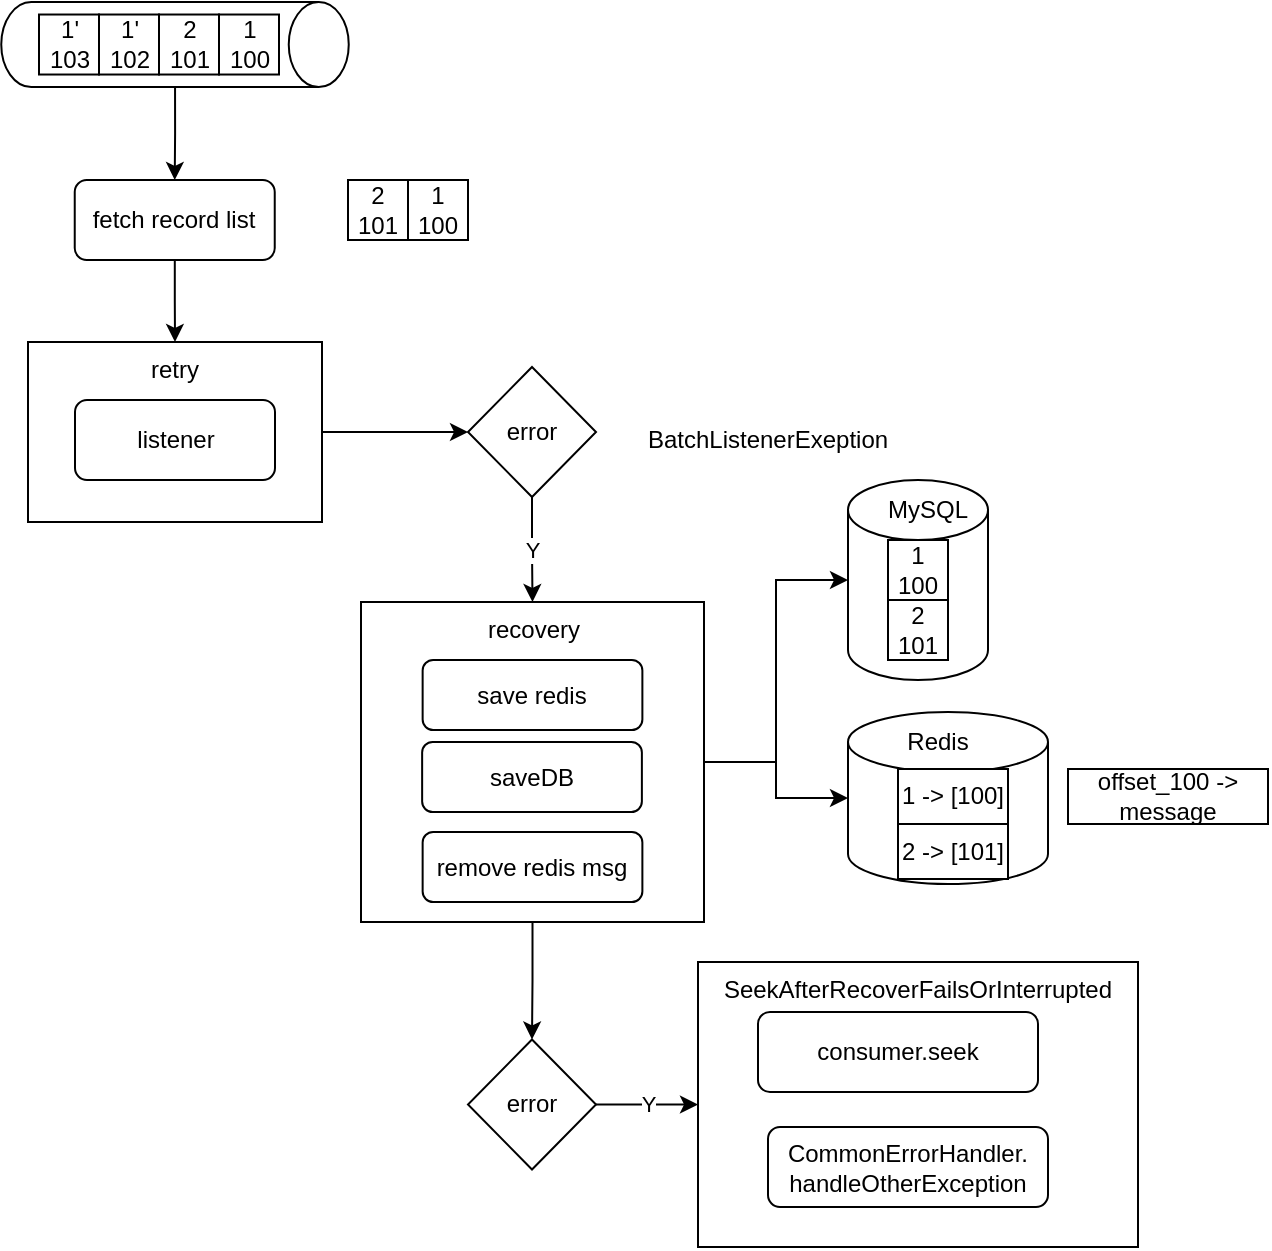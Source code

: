 <mxfile version="26.1.1">
  <diagram name="第 1 页" id="O6liCrvr6T_qjz66huat">
    <mxGraphModel dx="1817" dy="739" grid="1" gridSize="10" guides="1" tooltips="1" connect="1" arrows="1" fold="1" page="1" pageScale="1" pageWidth="827" pageHeight="1169" math="0" shadow="0">
      <root>
        <mxCell id="0" />
        <mxCell id="1" parent="0" />
        <mxCell id="ls6p_8hV20rsziK436bs-19" style="edgeStyle=orthogonalEdgeStyle;rounded=0;orthogonalLoop=1;jettySize=auto;html=1;entryX=0.5;entryY=0;entryDx=0;entryDy=0;" edge="1" parent="1" source="ls6p_8hV20rsziK436bs-1" target="ls6p_8hV20rsziK436bs-18">
          <mxGeometry relative="1" as="geometry" />
        </mxCell>
        <mxCell id="ls6p_8hV20rsziK436bs-1" value="" style="shape=cylinder3;whiteSpace=wrap;html=1;boundedLbl=1;backgroundOutline=1;size=15;rotation=90;" vertex="1" parent="1">
          <mxGeometry x="12.25" y="144.38" width="42.5" height="173.75" as="geometry" />
        </mxCell>
        <mxCell id="ls6p_8hV20rsziK436bs-2" value="1&lt;div&gt;100&lt;/div&gt;" style="rounded=0;whiteSpace=wrap;html=1;" vertex="1" parent="1">
          <mxGeometry x="55.5" y="216.26" width="30" height="30" as="geometry" />
        </mxCell>
        <mxCell id="ls6p_8hV20rsziK436bs-3" value="2&lt;br&gt;&lt;div&gt;101&lt;/div&gt;" style="rounded=0;whiteSpace=wrap;html=1;" vertex="1" parent="1">
          <mxGeometry x="25.5" y="216.26" width="30" height="30" as="geometry" />
        </mxCell>
        <mxCell id="ls6p_8hV20rsziK436bs-4" value="1&#39;&lt;br&gt;&lt;div&gt;102&lt;/div&gt;" style="rounded=0;whiteSpace=wrap;html=1;" vertex="1" parent="1">
          <mxGeometry x="-4.5" y="216.26" width="30" height="30" as="geometry" />
        </mxCell>
        <mxCell id="ls6p_8hV20rsziK436bs-5" value="1&#39;&lt;br&gt;&lt;div&gt;103&lt;/div&gt;" style="rounded=0;whiteSpace=wrap;html=1;" vertex="1" parent="1">
          <mxGeometry x="-34.5" y="216.26" width="30" height="30" as="geometry" />
        </mxCell>
        <mxCell id="ls6p_8hV20rsziK436bs-6" value="1&lt;div&gt;100&lt;/div&gt;" style="rounded=0;whiteSpace=wrap;html=1;" vertex="1" parent="1">
          <mxGeometry x="150" y="299" width="30" height="30" as="geometry" />
        </mxCell>
        <mxCell id="ls6p_8hV20rsziK436bs-7" value="2&lt;br&gt;&lt;div&gt;101&lt;/div&gt;" style="rounded=0;whiteSpace=wrap;html=1;" vertex="1" parent="1">
          <mxGeometry x="120" y="299" width="30" height="30" as="geometry" />
        </mxCell>
        <mxCell id="ls6p_8hV20rsziK436bs-17" value="" style="shape=cylinder3;whiteSpace=wrap;html=1;boundedLbl=1;backgroundOutline=1;size=15;" vertex="1" parent="1">
          <mxGeometry x="370" y="449" width="70" height="100" as="geometry" />
        </mxCell>
        <mxCell id="ls6p_8hV20rsziK436bs-25" style="edgeStyle=orthogonalEdgeStyle;rounded=0;orthogonalLoop=1;jettySize=auto;html=1;entryX=0.5;entryY=0;entryDx=0;entryDy=0;" edge="1" parent="1" source="ls6p_8hV20rsziK436bs-18" target="ls6p_8hV20rsziK436bs-22">
          <mxGeometry relative="1" as="geometry" />
        </mxCell>
        <mxCell id="ls6p_8hV20rsziK436bs-18" value="fetch record list" style="rounded=1;whiteSpace=wrap;html=1;" vertex="1" parent="1">
          <mxGeometry x="-16.63" y="299" width="100" height="40" as="geometry" />
        </mxCell>
        <mxCell id="ls6p_8hV20rsziK436bs-29" style="edgeStyle=orthogonalEdgeStyle;rounded=0;orthogonalLoop=1;jettySize=auto;html=1;entryX=0;entryY=0.5;entryDx=0;entryDy=0;" edge="1" parent="1" source="ls6p_8hV20rsziK436bs-22" target="ls6p_8hV20rsziK436bs-28">
          <mxGeometry relative="1" as="geometry" />
        </mxCell>
        <mxCell id="ls6p_8hV20rsziK436bs-22" value="retry" style="rounded=0;whiteSpace=wrap;html=1;verticalAlign=top;" vertex="1" parent="1">
          <mxGeometry x="-40" y="380" width="147" height="90" as="geometry" />
        </mxCell>
        <mxCell id="ls6p_8hV20rsziK436bs-23" value="listener" style="rounded=1;whiteSpace=wrap;html=1;" vertex="1" parent="1">
          <mxGeometry x="-16.5" y="409" width="100" height="40" as="geometry" />
        </mxCell>
        <mxCell id="ls6p_8hV20rsziK436bs-32" style="edgeStyle=orthogonalEdgeStyle;rounded=0;orthogonalLoop=1;jettySize=auto;html=1;" edge="1" parent="1" source="ls6p_8hV20rsziK436bs-26" target="ls6p_8hV20rsziK436bs-17">
          <mxGeometry relative="1" as="geometry" />
        </mxCell>
        <mxCell id="ls6p_8hV20rsziK436bs-41" style="edgeStyle=orthogonalEdgeStyle;rounded=0;orthogonalLoop=1;jettySize=auto;html=1;" edge="1" parent="1" source="ls6p_8hV20rsziK436bs-26" target="ls6p_8hV20rsziK436bs-35">
          <mxGeometry relative="1" as="geometry" />
        </mxCell>
        <mxCell id="ls6p_8hV20rsziK436bs-26" value="recovery" style="rounded=0;whiteSpace=wrap;html=1;verticalAlign=top;" vertex="1" parent="1">
          <mxGeometry x="126.5" y="510" width="171.5" height="160" as="geometry" />
        </mxCell>
        <mxCell id="ls6p_8hV20rsziK436bs-27" value="saveDB" style="rounded=1;whiteSpace=wrap;html=1;" vertex="1" parent="1">
          <mxGeometry x="157.07" y="580" width="109.87" height="35" as="geometry" />
        </mxCell>
        <mxCell id="ls6p_8hV20rsziK436bs-31" value="Y" style="edgeStyle=orthogonalEdgeStyle;rounded=0;orthogonalLoop=1;jettySize=auto;html=1;entryX=0.5;entryY=0;entryDx=0;entryDy=0;" edge="1" parent="1" source="ls6p_8hV20rsziK436bs-28" target="ls6p_8hV20rsziK436bs-26">
          <mxGeometry relative="1" as="geometry" />
        </mxCell>
        <mxCell id="ls6p_8hV20rsziK436bs-28" value="error" style="rhombus;whiteSpace=wrap;html=1;" vertex="1" parent="1">
          <mxGeometry x="180" y="392.5" width="64" height="65" as="geometry" />
        </mxCell>
        <mxCell id="ls6p_8hV20rsziK436bs-30" value="BatchListenerExeption" style="text;html=1;align=center;verticalAlign=middle;whiteSpace=wrap;rounded=0;" vertex="1" parent="1">
          <mxGeometry x="300" y="414" width="60" height="30" as="geometry" />
        </mxCell>
        <mxCell id="ls6p_8hV20rsziK436bs-33" value="1&lt;div&gt;100&lt;/div&gt;" style="rounded=0;whiteSpace=wrap;html=1;" vertex="1" parent="1">
          <mxGeometry x="390" y="479" width="30" height="30" as="geometry" />
        </mxCell>
        <mxCell id="ls6p_8hV20rsziK436bs-34" value="2&lt;br&gt;&lt;div&gt;101&lt;/div&gt;" style="rounded=0;whiteSpace=wrap;html=1;" vertex="1" parent="1">
          <mxGeometry x="390" y="509" width="30" height="30" as="geometry" />
        </mxCell>
        <mxCell id="ls6p_8hV20rsziK436bs-39" value="Y" style="edgeStyle=orthogonalEdgeStyle;rounded=0;orthogonalLoop=1;jettySize=auto;html=1;entryX=0;entryY=0.5;entryDx=0;entryDy=0;" edge="1" parent="1" source="ls6p_8hV20rsziK436bs-35" target="ls6p_8hV20rsziK436bs-37">
          <mxGeometry relative="1" as="geometry" />
        </mxCell>
        <mxCell id="ls6p_8hV20rsziK436bs-35" value="error" style="rhombus;whiteSpace=wrap;html=1;" vertex="1" parent="1">
          <mxGeometry x="180" y="728.75" width="64" height="65" as="geometry" />
        </mxCell>
        <mxCell id="ls6p_8hV20rsziK436bs-37" value="SeekAfterRecoverFailsOrInterrupted" style="rounded=0;whiteSpace=wrap;html=1;verticalAlign=top;" vertex="1" parent="1">
          <mxGeometry x="295" y="690" width="220" height="142.5" as="geometry" />
        </mxCell>
        <mxCell id="ls6p_8hV20rsziK436bs-38" value="CommonErrorHandler.&lt;div&gt;handleOtherException&lt;/div&gt;" style="rounded=1;whiteSpace=wrap;html=1;" vertex="1" parent="1">
          <mxGeometry x="330" y="772.5" width="140" height="40" as="geometry" />
        </mxCell>
        <mxCell id="ls6p_8hV20rsziK436bs-40" value="consumer.seek" style="rounded=1;whiteSpace=wrap;html=1;" vertex="1" parent="1">
          <mxGeometry x="325" y="715" width="140" height="40" as="geometry" />
        </mxCell>
        <mxCell id="ls6p_8hV20rsziK436bs-42" value="save redis" style="rounded=1;whiteSpace=wrap;html=1;" vertex="1" parent="1">
          <mxGeometry x="157.32" y="539" width="109.87" height="35" as="geometry" />
        </mxCell>
        <mxCell id="ls6p_8hV20rsziK436bs-43" value="MySQL" style="text;html=1;align=center;verticalAlign=middle;whiteSpace=wrap;rounded=0;" vertex="1" parent="1">
          <mxGeometry x="380" y="449" width="60" height="30" as="geometry" />
        </mxCell>
        <mxCell id="ls6p_8hV20rsziK436bs-48" value="" style="shape=cylinder3;whiteSpace=wrap;html=1;boundedLbl=1;backgroundOutline=1;size=15;" vertex="1" parent="1">
          <mxGeometry x="370" y="565" width="100" height="86" as="geometry" />
        </mxCell>
        <mxCell id="ls6p_8hV20rsziK436bs-51" value="Redis" style="text;html=1;align=center;verticalAlign=middle;whiteSpace=wrap;rounded=0;" vertex="1" parent="1">
          <mxGeometry x="380" y="565" width="70" height="30" as="geometry" />
        </mxCell>
        <mxCell id="ls6p_8hV20rsziK436bs-52" value="1 -&amp;gt; [100]" style="rounded=0;whiteSpace=wrap;html=1;" vertex="1" parent="1">
          <mxGeometry x="395" y="593.5" width="55" height="27.5" as="geometry" />
        </mxCell>
        <mxCell id="ls6p_8hV20rsziK436bs-54" style="edgeStyle=orthogonalEdgeStyle;rounded=0;orthogonalLoop=1;jettySize=auto;html=1;entryX=0;entryY=0.5;entryDx=0;entryDy=0;entryPerimeter=0;exitX=1;exitY=0.5;exitDx=0;exitDy=0;" edge="1" parent="1" source="ls6p_8hV20rsziK436bs-26" target="ls6p_8hV20rsziK436bs-48">
          <mxGeometry relative="1" as="geometry" />
        </mxCell>
        <mxCell id="ls6p_8hV20rsziK436bs-55" value="2 -&amp;gt; [101]" style="rounded=0;whiteSpace=wrap;html=1;" vertex="1" parent="1">
          <mxGeometry x="395" y="621" width="55" height="27.5" as="geometry" />
        </mxCell>
        <mxCell id="ls6p_8hV20rsziK436bs-56" value="remove redis msg" style="rounded=1;whiteSpace=wrap;html=1;" vertex="1" parent="1">
          <mxGeometry x="157.32" y="625" width="109.87" height="35" as="geometry" />
        </mxCell>
        <mxCell id="ls6p_8hV20rsziK436bs-57" value="offset_100 -&amp;gt; message" style="rounded=0;whiteSpace=wrap;html=1;" vertex="1" parent="1">
          <mxGeometry x="480" y="593.5" width="100" height="27.5" as="geometry" />
        </mxCell>
      </root>
    </mxGraphModel>
  </diagram>
</mxfile>

